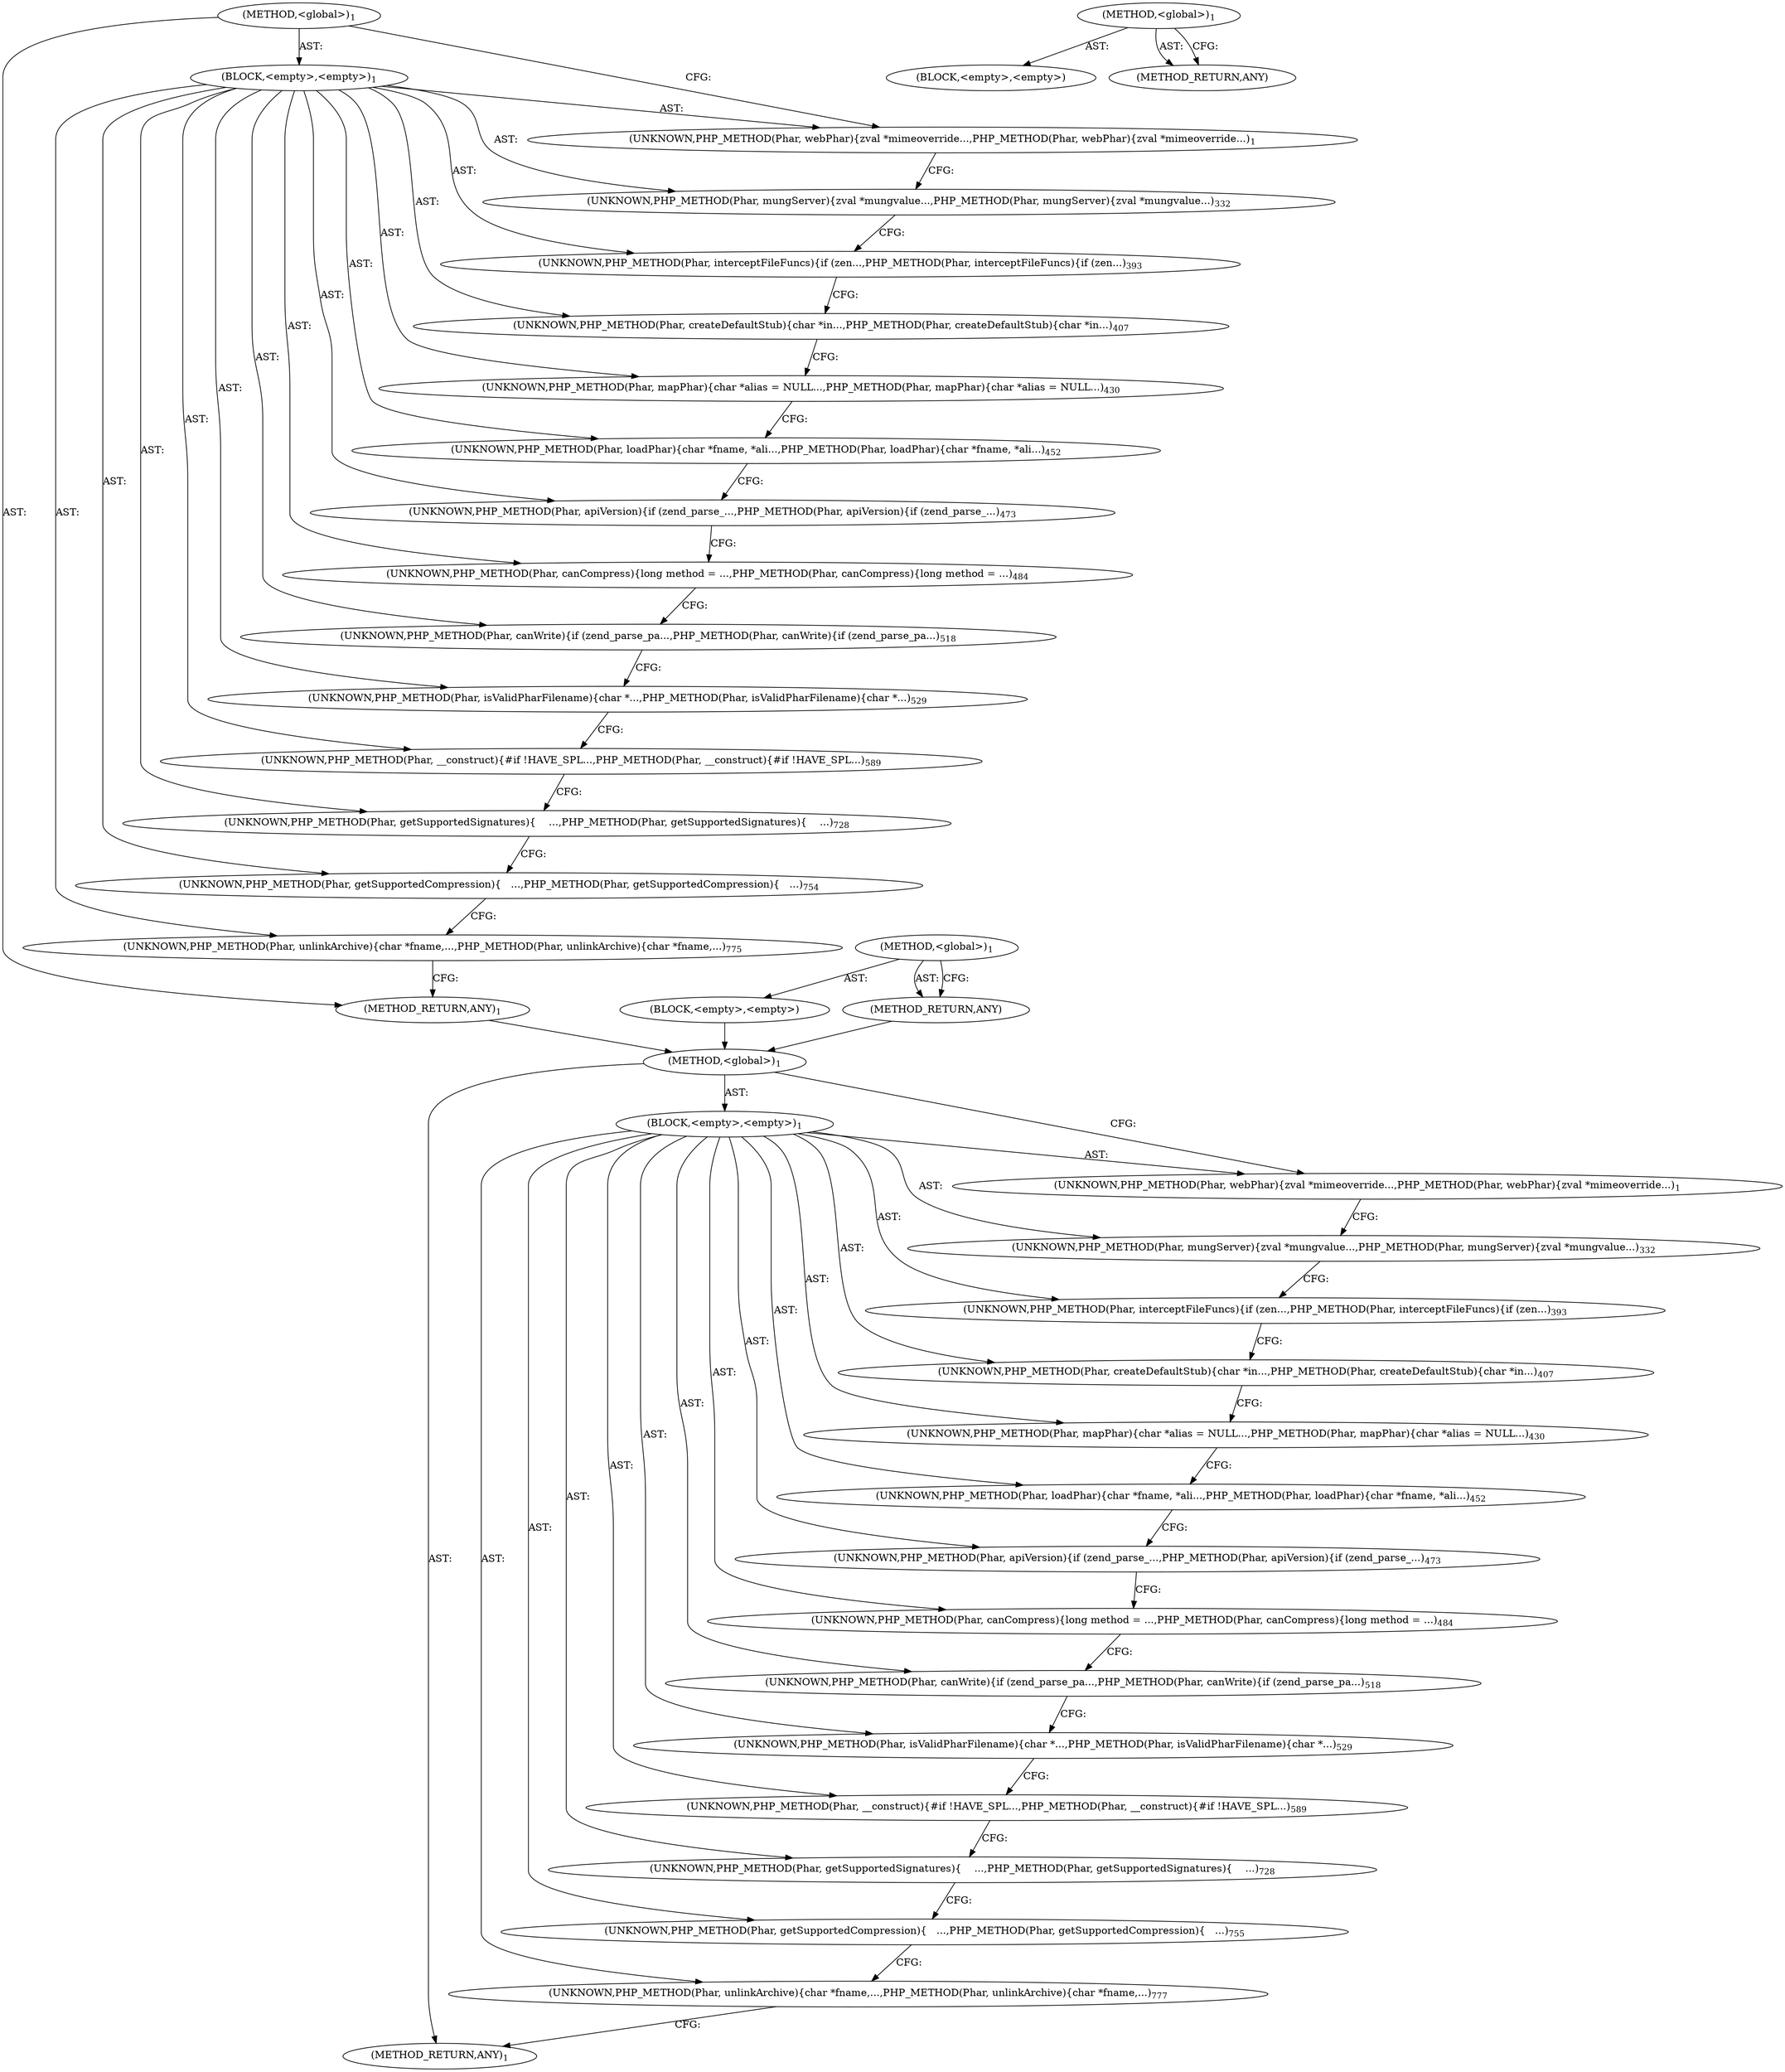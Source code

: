 digraph "&lt;global&gt;" {
vulnerable_6 [label=<(METHOD,&lt;global&gt;)<SUB>1</SUB>>];
vulnerable_7 [label=<(BLOCK,&lt;empty&gt;,&lt;empty&gt;)<SUB>1</SUB>>];
vulnerable_8 [label=<(UNKNOWN,PHP_METHOD(Phar, webPhar)
{
	zval *mimeoverride...,PHP_METHOD(Phar, webPhar)
{
	zval *mimeoverride...)<SUB>1</SUB>>];
vulnerable_9 [label=<(UNKNOWN,PHP_METHOD(Phar, mungServer)
{
	zval *mungvalue...,PHP_METHOD(Phar, mungServer)
{
	zval *mungvalue...)<SUB>332</SUB>>];
vulnerable_10 [label=<(UNKNOWN,PHP_METHOD(Phar, interceptFileFuncs)
{
	if (zen...,PHP_METHOD(Phar, interceptFileFuncs)
{
	if (zen...)<SUB>393</SUB>>];
vulnerable_11 [label=<(UNKNOWN,PHP_METHOD(Phar, createDefaultStub)
{
	char *in...,PHP_METHOD(Phar, createDefaultStub)
{
	char *in...)<SUB>407</SUB>>];
vulnerable_12 [label=<(UNKNOWN,PHP_METHOD(Phar, mapPhar)
{
	char *alias = NULL...,PHP_METHOD(Phar, mapPhar)
{
	char *alias = NULL...)<SUB>430</SUB>>];
vulnerable_13 [label=<(UNKNOWN,PHP_METHOD(Phar, loadPhar)
{
	char *fname, *ali...,PHP_METHOD(Phar, loadPhar)
{
	char *fname, *ali...)<SUB>452</SUB>>];
vulnerable_14 [label=<(UNKNOWN,PHP_METHOD(Phar, apiVersion)
{
	if (zend_parse_...,PHP_METHOD(Phar, apiVersion)
{
	if (zend_parse_...)<SUB>473</SUB>>];
vulnerable_15 [label=<(UNKNOWN,PHP_METHOD(Phar, canCompress)
{
	long method = ...,PHP_METHOD(Phar, canCompress)
{
	long method = ...)<SUB>484</SUB>>];
vulnerable_16 [label=<(UNKNOWN,PHP_METHOD(Phar, canWrite)
{
	if (zend_parse_pa...,PHP_METHOD(Phar, canWrite)
{
	if (zend_parse_pa...)<SUB>518</SUB>>];
vulnerable_17 [label=<(UNKNOWN,PHP_METHOD(Phar, isValidPharFilename)
{
	char *...,PHP_METHOD(Phar, isValidPharFilename)
{
	char *...)<SUB>529</SUB>>];
vulnerable_18 [label=<(UNKNOWN,PHP_METHOD(Phar, __construct)
{
#if !HAVE_SPL
	...,PHP_METHOD(Phar, __construct)
{
#if !HAVE_SPL
	...)<SUB>589</SUB>>];
vulnerable_19 [label=<(UNKNOWN,PHP_METHOD(Phar, getSupportedSignatures)
{
    ...,PHP_METHOD(Phar, getSupportedSignatures)
{
    ...)<SUB>728</SUB>>];
vulnerable_20 [label=<(UNKNOWN,PHP_METHOD(Phar, getSupportedCompression)
{
   ...,PHP_METHOD(Phar, getSupportedCompression)
{
   ...)<SUB>754</SUB>>];
vulnerable_21 [label=<(UNKNOWN,PHP_METHOD(Phar, unlinkArchive)
{
	char *fname,...,PHP_METHOD(Phar, unlinkArchive)
{
	char *fname,...)<SUB>775</SUB>>];
vulnerable_22 [label=<(METHOD_RETURN,ANY)<SUB>1</SUB>>];
vulnerable_27 [label=<(METHOD,&lt;global&gt;)<SUB>1</SUB>>];
vulnerable_28 [label=<(BLOCK,&lt;empty&gt;,&lt;empty&gt;)>];
vulnerable_29 [label=<(METHOD_RETURN,ANY)>];
fixed_6 [label=<(METHOD,&lt;global&gt;)<SUB>1</SUB>>];
fixed_7 [label=<(BLOCK,&lt;empty&gt;,&lt;empty&gt;)<SUB>1</SUB>>];
fixed_8 [label=<(UNKNOWN,PHP_METHOD(Phar, webPhar)
{
	zval *mimeoverride...,PHP_METHOD(Phar, webPhar)
{
	zval *mimeoverride...)<SUB>1</SUB>>];
fixed_9 [label=<(UNKNOWN,PHP_METHOD(Phar, mungServer)
{
	zval *mungvalue...,PHP_METHOD(Phar, mungServer)
{
	zval *mungvalue...)<SUB>332</SUB>>];
fixed_10 [label=<(UNKNOWN,PHP_METHOD(Phar, interceptFileFuncs)
{
	if (zen...,PHP_METHOD(Phar, interceptFileFuncs)
{
	if (zen...)<SUB>393</SUB>>];
fixed_11 [label=<(UNKNOWN,PHP_METHOD(Phar, createDefaultStub)
{
	char *in...,PHP_METHOD(Phar, createDefaultStub)
{
	char *in...)<SUB>407</SUB>>];
fixed_12 [label=<(UNKNOWN,PHP_METHOD(Phar, mapPhar)
{
	char *alias = NULL...,PHP_METHOD(Phar, mapPhar)
{
	char *alias = NULL...)<SUB>430</SUB>>];
fixed_13 [label=<(UNKNOWN,PHP_METHOD(Phar, loadPhar)
{
	char *fname, *ali...,PHP_METHOD(Phar, loadPhar)
{
	char *fname, *ali...)<SUB>452</SUB>>];
fixed_14 [label=<(UNKNOWN,PHP_METHOD(Phar, apiVersion)
{
	if (zend_parse_...,PHP_METHOD(Phar, apiVersion)
{
	if (zend_parse_...)<SUB>473</SUB>>];
fixed_15 [label=<(UNKNOWN,PHP_METHOD(Phar, canCompress)
{
	long method = ...,PHP_METHOD(Phar, canCompress)
{
	long method = ...)<SUB>484</SUB>>];
fixed_16 [label=<(UNKNOWN,PHP_METHOD(Phar, canWrite)
{
	if (zend_parse_pa...,PHP_METHOD(Phar, canWrite)
{
	if (zend_parse_pa...)<SUB>518</SUB>>];
fixed_17 [label=<(UNKNOWN,PHP_METHOD(Phar, isValidPharFilename)
{
	char *...,PHP_METHOD(Phar, isValidPharFilename)
{
	char *...)<SUB>529</SUB>>];
fixed_18 [label=<(UNKNOWN,PHP_METHOD(Phar, __construct)
{
#if !HAVE_SPL
	...,PHP_METHOD(Phar, __construct)
{
#if !HAVE_SPL
	...)<SUB>589</SUB>>];
fixed_19 [label=<(UNKNOWN,PHP_METHOD(Phar, getSupportedSignatures)
{
    ...,PHP_METHOD(Phar, getSupportedSignatures)
{
    ...)<SUB>728</SUB>>];
fixed_20 [label=<(UNKNOWN,PHP_METHOD(Phar, getSupportedCompression)
{
   ...,PHP_METHOD(Phar, getSupportedCompression)
{
   ...)<SUB>755</SUB>>];
fixed_21 [label=<(UNKNOWN,PHP_METHOD(Phar, unlinkArchive)
{
	char *fname,...,PHP_METHOD(Phar, unlinkArchive)
{
	char *fname,...)<SUB>777</SUB>>];
fixed_22 [label=<(METHOD_RETURN,ANY)<SUB>1</SUB>>];
fixed_27 [label=<(METHOD,&lt;global&gt;)<SUB>1</SUB>>];
fixed_28 [label=<(BLOCK,&lt;empty&gt;,&lt;empty&gt;)>];
fixed_29 [label=<(METHOD_RETURN,ANY)>];
vulnerable_6 -> vulnerable_7  [key=0, label="AST: "];
vulnerable_6 -> vulnerable_22  [key=0, label="AST: "];
vulnerable_6 -> vulnerable_8  [key=0, label="CFG: "];
vulnerable_7 -> vulnerable_8  [key=0, label="AST: "];
vulnerable_7 -> vulnerable_9  [key=0, label="AST: "];
vulnerable_7 -> vulnerable_10  [key=0, label="AST: "];
vulnerable_7 -> vulnerable_11  [key=0, label="AST: "];
vulnerable_7 -> vulnerable_12  [key=0, label="AST: "];
vulnerable_7 -> vulnerable_13  [key=0, label="AST: "];
vulnerable_7 -> vulnerable_14  [key=0, label="AST: "];
vulnerable_7 -> vulnerable_15  [key=0, label="AST: "];
vulnerable_7 -> vulnerable_16  [key=0, label="AST: "];
vulnerable_7 -> vulnerable_17  [key=0, label="AST: "];
vulnerable_7 -> vulnerable_18  [key=0, label="AST: "];
vulnerable_7 -> vulnerable_19  [key=0, label="AST: "];
vulnerable_7 -> vulnerable_20  [key=0, label="AST: "];
vulnerable_7 -> vulnerable_21  [key=0, label="AST: "];
vulnerable_8 -> vulnerable_9  [key=0, label="CFG: "];
vulnerable_9 -> vulnerable_10  [key=0, label="CFG: "];
vulnerable_10 -> vulnerable_11  [key=0, label="CFG: "];
vulnerable_11 -> vulnerable_12  [key=0, label="CFG: "];
vulnerable_12 -> vulnerable_13  [key=0, label="CFG: "];
vulnerable_13 -> vulnerable_14  [key=0, label="CFG: "];
vulnerable_14 -> vulnerable_15  [key=0, label="CFG: "];
vulnerable_15 -> vulnerable_16  [key=0, label="CFG: "];
vulnerable_16 -> vulnerable_17  [key=0, label="CFG: "];
vulnerable_17 -> vulnerable_18  [key=0, label="CFG: "];
vulnerable_18 -> vulnerable_19  [key=0, label="CFG: "];
vulnerable_19 -> vulnerable_20  [key=0, label="CFG: "];
vulnerable_20 -> vulnerable_21  [key=0, label="CFG: "];
vulnerable_21 -> vulnerable_22  [key=0, label="CFG: "];
vulnerable_22 -> fixed_6  [key=0];
vulnerable_27 -> vulnerable_28  [key=0, label="AST: "];
vulnerable_27 -> vulnerable_29  [key=0, label="AST: "];
vulnerable_27 -> vulnerable_29  [key=1, label="CFG: "];
vulnerable_28 -> fixed_6  [key=0];
vulnerable_29 -> fixed_6  [key=0];
fixed_6 -> fixed_7  [key=0, label="AST: "];
fixed_6 -> fixed_22  [key=0, label="AST: "];
fixed_6 -> fixed_8  [key=0, label="CFG: "];
fixed_7 -> fixed_8  [key=0, label="AST: "];
fixed_7 -> fixed_9  [key=0, label="AST: "];
fixed_7 -> fixed_10  [key=0, label="AST: "];
fixed_7 -> fixed_11  [key=0, label="AST: "];
fixed_7 -> fixed_12  [key=0, label="AST: "];
fixed_7 -> fixed_13  [key=0, label="AST: "];
fixed_7 -> fixed_14  [key=0, label="AST: "];
fixed_7 -> fixed_15  [key=0, label="AST: "];
fixed_7 -> fixed_16  [key=0, label="AST: "];
fixed_7 -> fixed_17  [key=0, label="AST: "];
fixed_7 -> fixed_18  [key=0, label="AST: "];
fixed_7 -> fixed_19  [key=0, label="AST: "];
fixed_7 -> fixed_20  [key=0, label="AST: "];
fixed_7 -> fixed_21  [key=0, label="AST: "];
fixed_8 -> fixed_9  [key=0, label="CFG: "];
fixed_9 -> fixed_10  [key=0, label="CFG: "];
fixed_10 -> fixed_11  [key=0, label="CFG: "];
fixed_11 -> fixed_12  [key=0, label="CFG: "];
fixed_12 -> fixed_13  [key=0, label="CFG: "];
fixed_13 -> fixed_14  [key=0, label="CFG: "];
fixed_14 -> fixed_15  [key=0, label="CFG: "];
fixed_15 -> fixed_16  [key=0, label="CFG: "];
fixed_16 -> fixed_17  [key=0, label="CFG: "];
fixed_17 -> fixed_18  [key=0, label="CFG: "];
fixed_18 -> fixed_19  [key=0, label="CFG: "];
fixed_19 -> fixed_20  [key=0, label="CFG: "];
fixed_20 -> fixed_21  [key=0, label="CFG: "];
fixed_21 -> fixed_22  [key=0, label="CFG: "];
fixed_27 -> fixed_28  [key=0, label="AST: "];
fixed_27 -> fixed_29  [key=0, label="AST: "];
fixed_27 -> fixed_29  [key=1, label="CFG: "];
}
